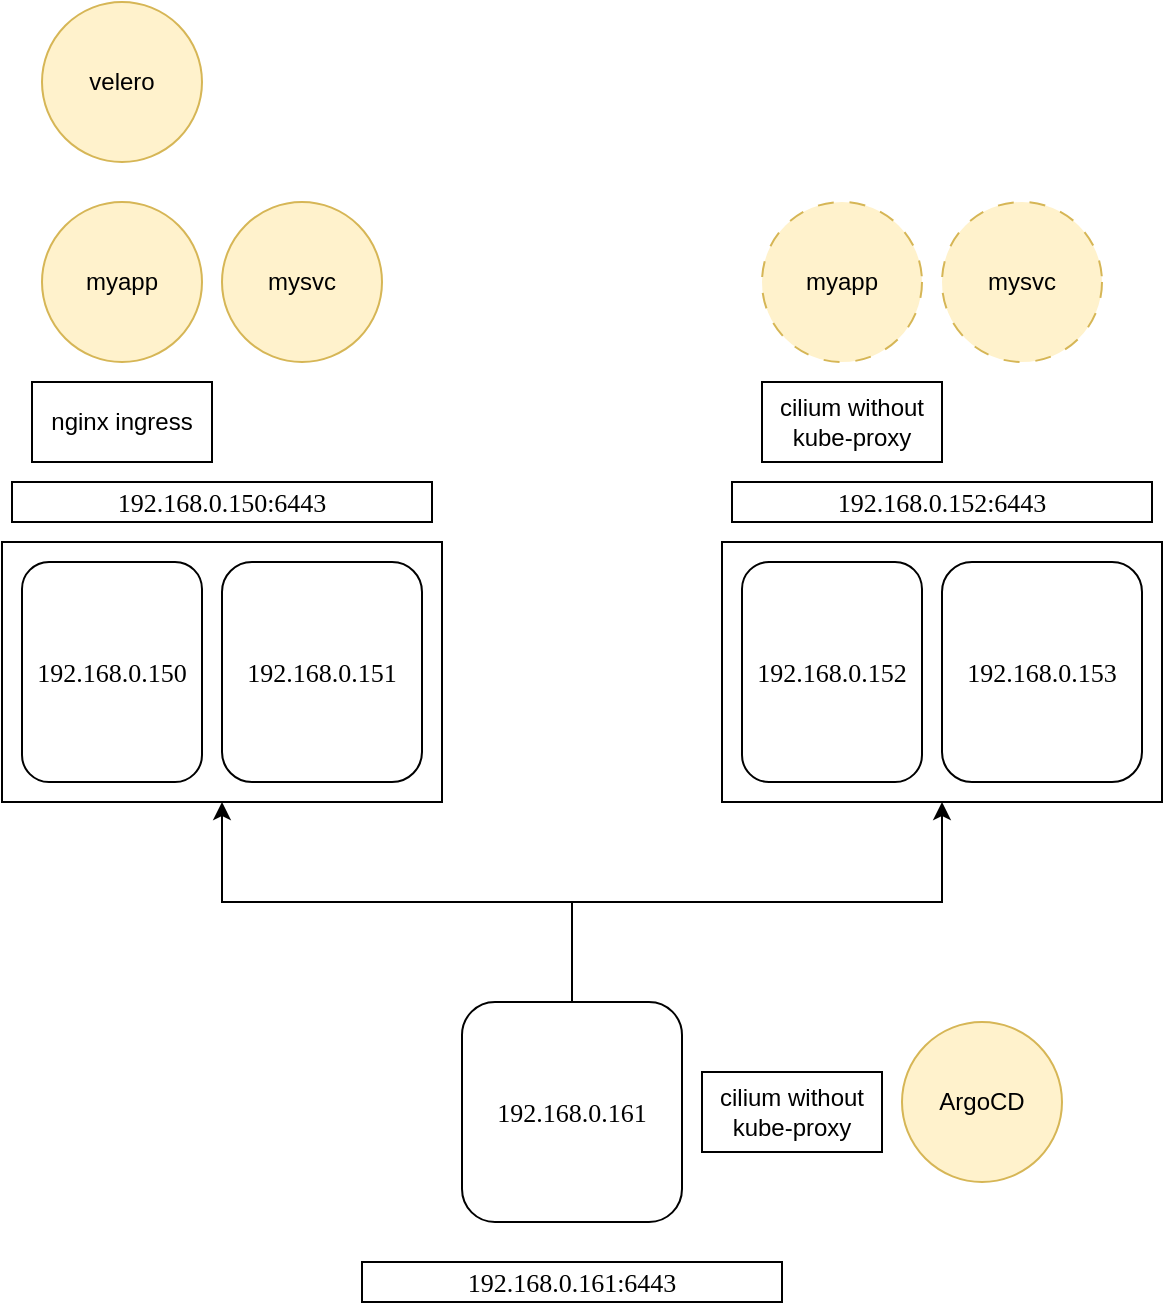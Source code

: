 <mxfile version="24.4.4" type="github">
  <diagram name="第 1 页" id="McA4ajHfGWJ963UaxfSq">
    <mxGraphModel dx="1434" dy="738" grid="1" gridSize="10" guides="1" tooltips="1" connect="1" arrows="1" fold="1" page="1" pageScale="1" pageWidth="827" pageHeight="1169" math="0" shadow="0">
      <root>
        <mxCell id="0" />
        <mxCell id="1" parent="0" />
        <mxCell id="rLbJsoGFCxYMFiliCn_l-14" value="" style="rounded=0;whiteSpace=wrap;html=1;" vertex="1" parent="1">
          <mxGeometry x="580" y="360" width="220" height="130" as="geometry" />
        </mxCell>
        <mxCell id="rLbJsoGFCxYMFiliCn_l-13" value="" style="rounded=0;whiteSpace=wrap;html=1;" vertex="1" parent="1">
          <mxGeometry x="220" y="360" width="220" height="130" as="geometry" />
        </mxCell>
        <mxCell id="rLbJsoGFCxYMFiliCn_l-1" value="192.168.0.161:6443" style="rounded=0;whiteSpace=wrap;html=1;labelBorderColor=none;labelBackgroundColor=none;textShadow=0;spacingTop=0;spacingLeft=0;spacingBottom=0;spacingRight=0;spacing=207;verticalAlign=middle;fontSize=13;fontFamily=Tahoma;" vertex="1" parent="1">
          <mxGeometry x="400" y="720" width="210" height="20" as="geometry" />
        </mxCell>
        <mxCell id="rLbJsoGFCxYMFiliCn_l-16" style="edgeStyle=orthogonalEdgeStyle;rounded=0;orthogonalLoop=1;jettySize=auto;html=1;exitX=0.5;exitY=0;exitDx=0;exitDy=0;" edge="1" parent="1" source="rLbJsoGFCxYMFiliCn_l-2" target="rLbJsoGFCxYMFiliCn_l-13">
          <mxGeometry relative="1" as="geometry" />
        </mxCell>
        <mxCell id="rLbJsoGFCxYMFiliCn_l-17" style="edgeStyle=orthogonalEdgeStyle;rounded=0;orthogonalLoop=1;jettySize=auto;html=1;exitX=0.5;exitY=0;exitDx=0;exitDy=0;entryX=0.5;entryY=1;entryDx=0;entryDy=0;" edge="1" parent="1" source="rLbJsoGFCxYMFiliCn_l-2" target="rLbJsoGFCxYMFiliCn_l-14">
          <mxGeometry relative="1" as="geometry" />
        </mxCell>
        <mxCell id="rLbJsoGFCxYMFiliCn_l-2" value="&lt;span style=&quot;font-family: Tahoma; font-size: 13px; text-wrap: nowrap;&quot;&gt;192.168.0.161&lt;/span&gt;" style="rounded=1;whiteSpace=wrap;html=1;" vertex="1" parent="1">
          <mxGeometry x="450" y="590" width="110" height="110" as="geometry" />
        </mxCell>
        <mxCell id="rLbJsoGFCxYMFiliCn_l-3" value="192.168.0.150:6443" style="rounded=0;whiteSpace=wrap;html=1;labelBorderColor=none;labelBackgroundColor=none;textShadow=0;spacingTop=0;spacingLeft=0;spacingBottom=0;spacingRight=0;spacing=207;verticalAlign=middle;fontSize=13;fontFamily=Tahoma;" vertex="1" parent="1">
          <mxGeometry x="225" y="330" width="210" height="20" as="geometry" />
        </mxCell>
        <mxCell id="rLbJsoGFCxYMFiliCn_l-4" value="&lt;span style=&quot;font-family: Tahoma; font-size: 13px; text-wrap: nowrap;&quot;&gt;192.168.0.150&lt;/span&gt;" style="rounded=1;whiteSpace=wrap;html=1;" vertex="1" parent="1">
          <mxGeometry x="230" y="370" width="90" height="110" as="geometry" />
        </mxCell>
        <mxCell id="rLbJsoGFCxYMFiliCn_l-5" value="&lt;span style=&quot;font-family: Tahoma; font-size: 13px; text-wrap: nowrap;&quot;&gt;192.168.0.151&lt;/span&gt;" style="rounded=1;whiteSpace=wrap;html=1;" vertex="1" parent="1">
          <mxGeometry x="330" y="370" width="100" height="110" as="geometry" />
        </mxCell>
        <mxCell id="rLbJsoGFCxYMFiliCn_l-6" value="192.168.0.152:6443" style="rounded=0;whiteSpace=wrap;html=1;labelBorderColor=none;labelBackgroundColor=none;textShadow=0;spacingTop=0;spacingLeft=0;spacingBottom=0;spacingRight=0;spacing=207;verticalAlign=middle;fontSize=13;fontFamily=Tahoma;" vertex="1" parent="1">
          <mxGeometry x="585" y="330" width="210" height="20" as="geometry" />
        </mxCell>
        <mxCell id="rLbJsoGFCxYMFiliCn_l-7" value="&lt;span style=&quot;font-family: Tahoma; font-size: 13px; text-wrap: nowrap;&quot;&gt;192.168.0.152&lt;/span&gt;" style="rounded=1;whiteSpace=wrap;html=1;" vertex="1" parent="1">
          <mxGeometry x="590" y="370" width="90" height="110" as="geometry" />
        </mxCell>
        <mxCell id="rLbJsoGFCxYMFiliCn_l-8" value="&lt;span style=&quot;font-family: Tahoma; font-size: 13px; text-wrap: nowrap;&quot;&gt;192.168.0.153&lt;/span&gt;" style="rounded=1;whiteSpace=wrap;html=1;" vertex="1" parent="1">
          <mxGeometry x="690" y="370" width="100" height="110" as="geometry" />
        </mxCell>
        <mxCell id="rLbJsoGFCxYMFiliCn_l-9" value="myapp" style="ellipse;whiteSpace=wrap;html=1;aspect=fixed;fillColor=#fff2cc;strokeColor=#d6b656;" vertex="1" parent="1">
          <mxGeometry x="240" y="190" width="80" height="80" as="geometry" />
        </mxCell>
        <mxCell id="rLbJsoGFCxYMFiliCn_l-10" value="mysvc" style="ellipse;whiteSpace=wrap;html=1;aspect=fixed;fillColor=#fff2cc;strokeColor=#d6b656;" vertex="1" parent="1">
          <mxGeometry x="330" y="190" width="80" height="80" as="geometry" />
        </mxCell>
        <mxCell id="rLbJsoGFCxYMFiliCn_l-11" value="myapp" style="ellipse;whiteSpace=wrap;html=1;aspect=fixed;fillColor=#fff2cc;strokeColor=#d6b656;dashed=1;dashPattern=8 8;" vertex="1" parent="1">
          <mxGeometry x="600" y="190" width="80" height="80" as="geometry" />
        </mxCell>
        <mxCell id="rLbJsoGFCxYMFiliCn_l-12" value="mysvc" style="ellipse;whiteSpace=wrap;html=1;aspect=fixed;fillColor=#fff2cc;strokeColor=#d6b656;dashed=1;dashPattern=8 8;" vertex="1" parent="1">
          <mxGeometry x="690" y="190" width="80" height="80" as="geometry" />
        </mxCell>
        <mxCell id="rLbJsoGFCxYMFiliCn_l-18" value="velero" style="ellipse;whiteSpace=wrap;html=1;aspect=fixed;fillColor=#fff2cc;strokeColor=#d6b656;" vertex="1" parent="1">
          <mxGeometry x="240" y="90" width="80" height="80" as="geometry" />
        </mxCell>
        <mxCell id="rLbJsoGFCxYMFiliCn_l-19" value="nginx ingress" style="rounded=0;whiteSpace=wrap;html=1;" vertex="1" parent="1">
          <mxGeometry x="235" y="280" width="90" height="40" as="geometry" />
        </mxCell>
        <mxCell id="rLbJsoGFCxYMFiliCn_l-20" value="cilium without kube-proxy" style="rounded=0;whiteSpace=wrap;html=1;" vertex="1" parent="1">
          <mxGeometry x="600" y="280" width="90" height="40" as="geometry" />
        </mxCell>
        <mxCell id="rLbJsoGFCxYMFiliCn_l-22" value="cilium without kube-proxy" style="rounded=0;whiteSpace=wrap;html=1;" vertex="1" parent="1">
          <mxGeometry x="570" y="625" width="90" height="40" as="geometry" />
        </mxCell>
        <mxCell id="rLbJsoGFCxYMFiliCn_l-23" value="ArgoCD" style="ellipse;whiteSpace=wrap;html=1;aspect=fixed;fillColor=#fff2cc;strokeColor=#d6b656;" vertex="1" parent="1">
          <mxGeometry x="670" y="600" width="80" height="80" as="geometry" />
        </mxCell>
      </root>
    </mxGraphModel>
  </diagram>
</mxfile>

